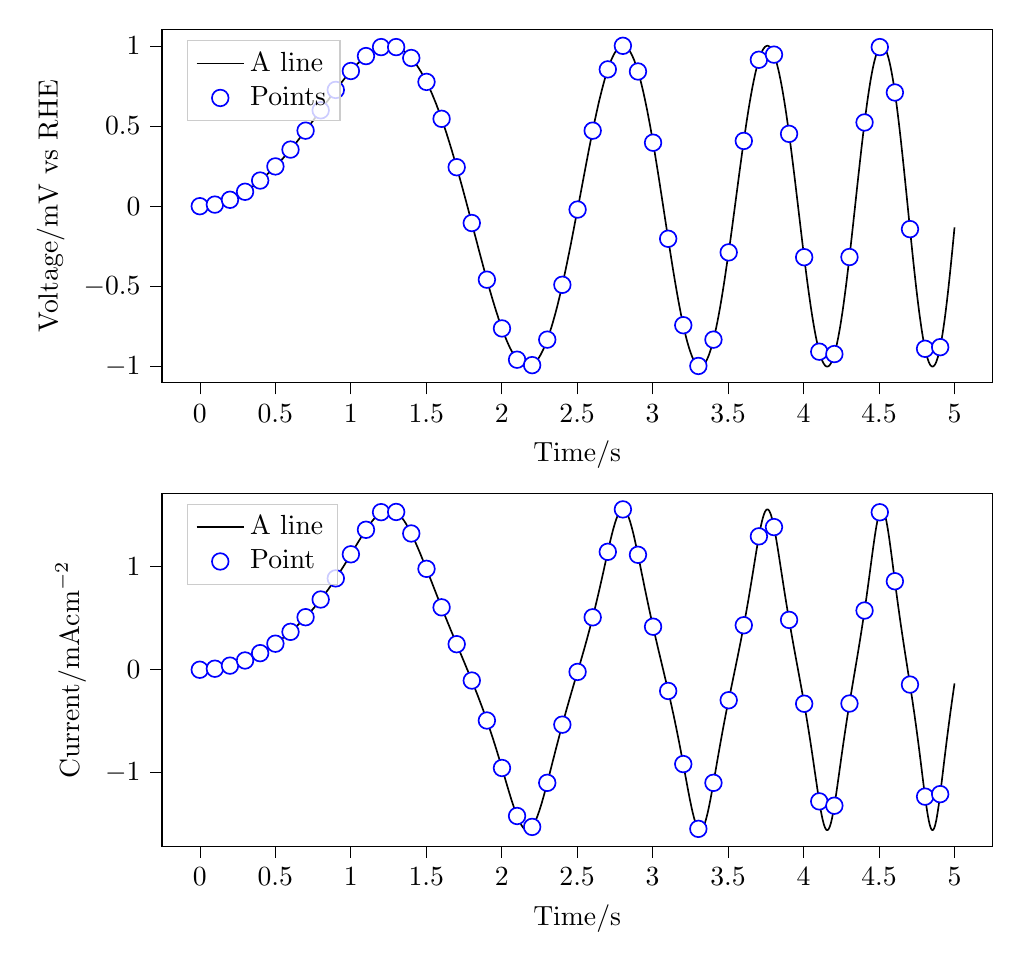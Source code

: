 % This file was created with tikzplotlib v0.10.1.
\begin{tikzpicture}

\definecolor{darkgray176}{RGB}{176,176,176}
\definecolor{lightgray204}{RGB}{204,204,204}

\begin{groupplot}[group style={group size=1 by 2, vertical sep=4em}]
\nextgroupplot[
height=0.5\linewidth,
legend cell align={left},
legend style={
  fill opacity=0.8,
  draw opacity=1,
  text opacity=1,
  at={(0.03,0.97)},
  anchor=north west,
  draw=lightgray204
},
tick align=outside,
tick pos=left,
width=1.0\linewidth,
x grid style={darkgray176},
xlabel={Time/s},
xmin=-0.25, xmax=5.25,
xtick style={color=black},
y grid style={darkgray176},
ylabel={Voltage/mV vs RHE},
ymin=-1.1, ymax=1.1,
ytick style={color=black}
]
\addplot [semithick, black]
table {%
0 0
0.005 2.505e-05
0.01 0.0
0.015 0.0
0.02 0.0
0.025 0.001
0.03 0.001
0.035 0.001
0.04 0.002
0.045 0.002
0.05 0.003
0.055 0.003
0.06 0.004
0.065 0.004
0.07 0.005
0.075 0.006
0.08 0.006
0.085 0.007
0.09 0.008
0.095 0.009
0.1 0.01
0.105 0.011
0.11 0.012
0.115 0.013
0.12 0.014
0.125 0.016
0.13 0.017
0.135 0.018
0.14 0.02
0.145 0.021
0.15 0.023
0.155 0.024
0.16 0.026
0.165 0.027
0.17 0.029
0.175 0.031
0.18 0.032
0.185 0.034
0.19 0.036
0.195 0.038
0.2 0.04
0.205 0.042
0.21 0.044
0.215 0.046
0.22 0.048
0.225 0.051
0.23 0.053
0.235 0.055
0.24 0.058
0.245 0.06
0.25 0.063
0.255 0.065
0.26 0.068
0.265 0.07
0.27 0.073
0.275 0.076
0.28 0.078
0.285 0.081
0.29 0.084
0.295 0.087
0.3 0.09
0.305 0.093
0.31 0.096
0.315 0.099
0.32 0.102
0.325 0.106
0.33 0.109
0.335 0.112
0.34 0.116
0.345 0.119
0.35 0.122
0.355 0.126
0.36 0.129
0.365 0.133
0.37 0.137
0.375 0.14
0.38 0.144
0.385 0.148
0.39 0.152
0.395 0.156
0.4 0.16
0.405 0.164
0.41 0.168
0.415 0.172
0.42 0.176
0.425 0.18
0.43 0.184
0.435 0.188
0.44 0.193
0.445 0.197
0.45 0.202
0.455 0.206
0.46 0.21
0.465 0.215
0.47 0.22
0.475 0.224
0.48 0.229
0.485 0.234
0.49 0.238
0.495 0.243
0.501 0.248
0.506 0.253
0.511 0.258
0.516 0.263
0.521 0.268
0.526 0.273
0.531 0.278
0.536 0.283
0.541 0.288
0.546 0.293
0.551 0.298
0.556 0.304
0.561 0.309
0.566 0.314
0.571 0.32
0.576 0.325
0.581 0.331
0.586 0.336
0.591 0.342
0.596 0.347
0.601 0.353
0.606 0.359
0.611 0.364
0.616 0.37
0.621 0.376
0.626 0.381
0.631 0.387
0.636 0.393
0.641 0.399
0.646 0.405
0.651 0.411
0.656 0.417
0.661 0.423
0.666 0.429
0.671 0.435
0.676 0.441
0.681 0.447
0.686 0.453
0.691 0.459
0.696 0.465
0.701 0.471
0.706 0.478
0.711 0.484
0.716 0.49
0.721 0.496
0.726 0.503
0.731 0.509
0.736 0.515
0.741 0.522
0.746 0.528
0.751 0.534
0.756 0.541
0.761 0.547
0.766 0.553
0.771 0.56
0.776 0.566
0.781 0.573
0.786 0.579
0.791 0.585
0.796 0.592
0.801 0.598
0.806 0.605
0.811 0.611
0.816 0.617
0.821 0.624
0.826 0.63
0.831 0.637
0.836 0.643
0.841 0.65
0.846 0.656
0.851 0.662
0.856 0.669
0.861 0.675
0.866 0.681
0.871 0.688
0.876 0.694
0.881 0.7
0.886 0.707
0.891 0.713
0.896 0.719
0.901 0.725
0.906 0.732
0.911 0.738
0.916 0.744
0.921 0.75
0.926 0.756
0.931 0.762
0.936 0.768
0.941 0.774
0.946 0.78
0.951 0.786
0.956 0.792
0.961 0.798
0.966 0.803
0.971 0.809
0.976 0.815
0.981 0.821
0.986 0.826
0.991 0.832
0.996 0.837
1.001 0.843
1.006 0.848
1.011 0.853
1.016 0.858
1.021 0.864
1.026 0.869
1.031 0.874
1.036 0.879
1.041 0.884
1.046 0.889
1.051 0.893
1.056 0.898
1.061 0.903
1.066 0.907
1.071 0.912
1.076 0.916
1.081 0.92
1.086 0.924
1.091 0.929
1.096 0.933
1.101 0.936
1.106 0.94
1.111 0.944
1.116 0.948
1.121 0.951
1.126 0.955
1.131 0.958
1.136 0.961
1.141 0.964
1.146 0.967
1.151 0.97
1.156 0.973
1.161 0.975
1.166 0.978
1.171 0.98
1.176 0.982
1.181 0.985
1.186 0.987
1.191 0.988
1.196 0.99
1.201 0.992
1.206 0.993
1.211 0.995
1.216 0.996
1.221 0.997
1.226 0.998
1.231 0.998
1.236 0.999
1.241 1.0
1.246 1.0
1.251 1.0
1.256 1.0
1.261 1.0
1.266 0.999
1.271 0.999
1.276 0.998
1.281 0.997
1.286 0.996
1.291 0.995
1.296 0.994
1.301 0.992
1.306 0.991
1.311 0.989
1.316 0.987
1.321 0.985
1.326 0.982
1.331 0.98
1.336 0.977
1.341 0.974
1.346 0.971
1.351 0.968
1.356 0.964
1.361 0.96
1.366 0.956
1.371 0.952
1.376 0.948
1.381 0.944
1.386 0.939
1.391 0.934
1.396 0.929
1.401 0.924
1.406 0.918
1.411 0.913
1.416 0.907
1.421 0.901
1.426 0.894
1.431 0.888
1.436 0.881
1.441 0.874
1.446 0.867
1.451 0.86
1.456 0.852
1.461 0.845
1.466 0.837
1.471 0.828
1.476 0.82
1.481 0.812
1.486 0.803
1.491 0.794
1.496 0.785
1.502 0.775
1.507 0.766
1.512 0.756
1.517 0.746
1.522 0.736
1.527 0.725
1.532 0.715
1.537 0.704
1.542 0.693
1.547 0.681
1.552 0.67
1.557 0.658
1.562 0.647
1.567 0.635
1.572 0.622
1.577 0.61
1.582 0.597
1.587 0.585
1.592 0.572
1.597 0.558
1.602 0.545
1.607 0.532
1.612 0.518
1.617 0.504
1.622 0.49
1.627 0.476
1.632 0.461
1.637 0.447
1.642 0.432
1.647 0.417
1.652 0.402
1.657 0.387
1.662 0.371
1.667 0.356
1.672 0.34
1.677 0.324
1.682 0.308
1.687 0.292
1.692 0.276
1.697 0.26
1.702 0.243
1.707 0.227
1.712 0.21
1.717 0.193
1.722 0.176
1.727 0.159
1.732 0.142
1.737 0.125
1.742 0.108
1.747 0.09
1.752 0.073
1.757 0.055
1.762 0.038
1.767 0.02
1.772 0.002
1.777 -0.015
1.782 -0.033
1.787 -0.051
1.792 -0.069
1.797 -0.087
1.802 -0.105
1.807 -0.123
1.812 -0.141
1.817 -0.159
1.822 -0.177
1.827 -0.194
1.832 -0.212
1.837 -0.23
1.842 -0.248
1.847 -0.266
1.852 -0.284
1.857 -0.302
1.862 -0.319
1.867 -0.337
1.872 -0.354
1.877 -0.372
1.882 -0.389
1.887 -0.407
1.892 -0.424
1.897 -0.441
1.902 -0.458
1.907 -0.475
1.912 -0.492
1.917 -0.508
1.922 -0.525
1.927 -0.541
1.932 -0.557
1.937 -0.573
1.942 -0.589
1.947 -0.604
1.952 -0.62
1.957 -0.635
1.962 -0.65
1.967 -0.665
1.972 -0.679
1.977 -0.694
1.982 -0.708
1.987 -0.722
1.992 -0.736
1.997 -0.749
2.002 -0.762
2.007 -0.775
2.012 -0.787
2.017 -0.8
2.022 -0.812
2.027 -0.823
2.032 -0.835
2.037 -0.846
2.042 -0.856
2.047 -0.867
2.052 -0.877
2.057 -0.887
2.062 -0.896
2.067 -0.905
2.072 -0.914
2.077 -0.922
2.082 -0.93
2.087 -0.937
2.092 -0.944
2.097 -0.951
2.102 -0.957
2.107 -0.963
2.112 -0.969
2.117 -0.974
2.122 -0.978
2.127 -0.982
2.132 -0.986
2.137 -0.99
2.142 -0.992
2.147 -0.995
2.152 -0.997
2.157 -0.998
2.162 -0.999
2.167 -1.0
2.172 -1.0
2.177 -1.0
2.182 -0.999
2.187 -0.997
2.192 -0.996
2.197 -0.993
2.202 -0.991
2.207 -0.987
2.212 -0.984
2.217 -0.979
2.222 -0.975
2.227 -0.969
2.232 -0.964
2.237 -0.957
2.242 -0.951
2.247 -0.944
2.252 -0.936
2.257 -0.928
2.262 -0.919
2.267 -0.91
2.272 -0.9
2.277 -0.89
2.282 -0.879
2.287 -0.868
2.292 -0.857
2.297 -0.844
2.302 -0.832
2.307 -0.819
2.312 -0.805
2.317 -0.791
2.322 -0.777
2.327 -0.762
2.332 -0.747
2.337 -0.731
2.342 -0.715
2.347 -0.698
2.352 -0.681
2.357 -0.664
2.362 -0.646
2.367 -0.628
2.372 -0.609
2.377 -0.59
2.382 -0.571
2.387 -0.551
2.392 -0.531
2.397 -0.51
2.402 -0.49
2.407 -0.468
2.412 -0.447
2.417 -0.425
2.422 -0.403
2.427 -0.381
2.432 -0.358
2.437 -0.335
2.442 -0.312
2.447 -0.289
2.452 -0.265
2.457 -0.242
2.462 -0.218
2.467 -0.194
2.472 -0.169
2.477 -0.145
2.482 -0.12
2.487 -0.095
2.492 -0.071
2.497 -0.046
2.503 -0.021
2.508 0.004
2.513 0.03
2.518 0.055
2.523 0.08
2.528 0.105
2.533 0.13
2.538 0.155
2.543 0.18
2.548 0.205
2.553 0.23
2.558 0.255
2.563 0.28
2.568 0.304
2.573 0.329
2.578 0.353
2.583 0.377
2.588 0.401
2.593 0.424
2.598 0.448
2.603 0.471
2.608 0.494
2.613 0.516
2.618 0.539
2.623 0.56
2.628 0.582
2.633 0.603
2.638 0.624
2.643 0.645
2.648 0.665
2.653 0.684
2.658 0.703
2.663 0.722
2.668 0.74
2.673 0.758
2.678 0.775
2.683 0.792
2.688 0.808
2.693 0.823
2.698 0.838
2.703 0.853
2.708 0.867
2.713 0.88
2.718 0.892
2.723 0.904
2.728 0.916
2.733 0.926
2.738 0.936
2.743 0.946
2.748 0.954
2.753 0.962
2.758 0.969
2.763 0.976
2.768 0.981
2.773 0.986
2.778 0.991
2.783 0.994
2.788 0.997
2.793 0.999
2.798 1.0
2.803 1.0
2.808 1.0
2.813 0.998
2.818 0.996
2.823 0.993
2.828 0.99
2.833 0.985
2.838 0.98
2.843 0.974
2.848 0.967
2.853 0.96
2.858 0.951
2.863 0.942
2.868 0.932
2.873 0.921
2.878 0.91
2.883 0.897
2.888 0.884
2.893 0.87
2.898 0.856
2.903 0.84
2.908 0.824
2.913 0.807
2.918 0.79
2.923 0.772
2.928 0.753
2.933 0.733
2.938 0.713
2.943 0.692
2.948 0.67
2.953 0.648
2.958 0.625
2.963 0.602
2.968 0.578
2.973 0.553
2.978 0.528
2.983 0.503
2.988 0.477
2.993 0.45
2.998 0.423
3.003 0.396
3.008 0.368
3.013 0.34
3.018 0.311
3.023 0.282
3.028 0.253
3.033 0.224
3.038 0.194
3.043 0.164
3.048 0.134
3.053 0.103
3.058 0.073
3.063 0.042
3.068 0.012
3.073 -0.019
3.078 -0.05
3.083 -0.081
3.088 -0.111
3.093 -0.142
3.098 -0.173
3.103 -0.203
3.108 -0.233
3.113 -0.264
3.118 -0.293
3.123 -0.323
3.128 -0.353
3.133 -0.382
3.138 -0.411
3.143 -0.439
3.148 -0.467
3.153 -0.495
3.158 -0.522
3.163 -0.549
3.168 -0.575
3.173 -0.601
3.178 -0.626
3.183 -0.65
3.188 -0.674
3.193 -0.697
3.198 -0.72
3.203 -0.742
3.208 -0.763
3.213 -0.783
3.218 -0.803
3.223 -0.822
3.228 -0.84
3.233 -0.857
3.238 -0.873
3.243 -0.888
3.248 -0.903
3.253 -0.916
3.258 -0.929
3.263 -0.941
3.268 -0.951
3.273 -0.961
3.278 -0.969
3.283 -0.977
3.288 -0.983
3.293 -0.989
3.298 -0.993
3.303 -0.996
3.308 -0.999
3.313 -1.0
3.318 -1.0
3.323 -0.999
3.328 -0.997
3.333 -0.993
3.338 -0.989
3.343 -0.983
3.348 -0.977
3.353 -0.969
3.358 -0.96
3.363 -0.95
3.368 -0.939
3.373 -0.927
3.378 -0.914
3.383 -0.9
3.388 -0.884
3.393 -0.868
3.398 -0.851
3.403 -0.832
3.408 -0.813
3.413 -0.793
3.418 -0.771
3.423 -0.749
3.428 -0.726
3.433 -0.702
3.438 -0.677
3.443 -0.651
3.448 -0.625
3.453 -0.597
3.458 -0.569
3.463 -0.54
3.468 -0.511
3.473 -0.481
3.478 -0.45
3.483 -0.418
3.488 -0.386
3.493 -0.354
3.498 -0.321
3.504 -0.288
3.509 -0.254
3.514 -0.22
3.519 -0.185
3.524 -0.151
3.529 -0.116
3.534 -0.08
3.539 -0.045
3.544 -0.01
3.549 0.026
3.554 0.061
3.559 0.097
3.564 0.132
3.569 0.168
3.574 0.203
3.579 0.238
3.584 0.272
3.589 0.307
3.594 0.341
3.599 0.374
3.604 0.407
3.609 0.44
3.614 0.472
3.619 0.504
3.624 0.535
3.629 0.565
3.634 0.595
3.639 0.624
3.644 0.652
3.649 0.679
3.654 0.705
3.659 0.731
3.664 0.755
3.669 0.779
3.674 0.801
3.679 0.823
3.684 0.843
3.689 0.862
3.694 0.881
3.699 0.897
3.704 0.913
3.709 0.928
3.714 0.941
3.719 0.953
3.724 0.963
3.729 0.973
3.734 0.981
3.739 0.987
3.744 0.993
3.749 0.996
3.754 0.999
3.759 1.0
3.764 1.0
3.769 0.998
3.774 0.995
3.779 0.99
3.784 0.984
3.789 0.976
3.794 0.967
3.799 0.957
3.804 0.945
3.809 0.932
3.814 0.918
3.819 0.902
3.824 0.885
3.829 0.866
3.834 0.847
3.839 0.826
3.844 0.803
3.849 0.78
3.854 0.755
3.859 0.729
3.864 0.702
3.869 0.674
3.874 0.645
3.879 0.615
3.884 0.584
3.889 0.552
3.894 0.519
3.899 0.485
3.904 0.451
3.909 0.415
3.914 0.379
3.919 0.343
3.924 0.306
3.929 0.268
3.934 0.23
3.939 0.192
3.944 0.153
3.949 0.114
3.954 0.074
3.959 0.035
3.964 -0.005
3.969 -0.045
3.974 -0.084
3.979 -0.124
3.984 -0.163
3.989 -0.203
3.994 -0.242
3.999 -0.28
4.004 -0.318
4.009 -0.356
4.014 -0.393
4.019 -0.43
4.024 -0.466
4.029 -0.501
4.034 -0.536
4.039 -0.569
4.044 -0.602
4.049 -0.634
4.054 -0.665
4.059 -0.695
4.064 -0.723
4.069 -0.751
4.074 -0.777
4.079 -0.802
4.084 -0.826
4.089 -0.848
4.094 -0.869
4.099 -0.889
4.104 -0.907
4.109 -0.923
4.114 -0.938
4.119 -0.952
4.124 -0.964
4.129 -0.974
4.134 -0.982
4.139 -0.989
4.144 -0.995
4.149 -0.998
4.154 -1.0
4.159 -1.0
4.164 -0.998
4.169 -0.995
4.174 -0.99
4.179 -0.983
4.184 -0.974
4.189 -0.964
4.194 -0.952
4.199 -0.938
4.204 -0.922
4.209 -0.905
4.214 -0.887
4.219 -0.866
4.224 -0.844
4.229 -0.821
4.234 -0.796
4.239 -0.77
4.244 -0.742
4.249 -0.713
4.254 -0.682
4.259 -0.651
4.264 -0.618
4.269 -0.583
4.274 -0.548
4.279 -0.512
4.284 -0.475
4.289 -0.436
4.294 -0.397
4.299 -0.357
4.304 -0.317
4.309 -0.276
4.314 -0.234
4.319 -0.192
4.324 -0.149
4.329 -0.106
4.334 -0.063
4.339 -0.02
4.344 0.024
4.349 0.067
4.354 0.111
4.359 0.154
4.364 0.197
4.369 0.239
4.374 0.282
4.379 0.323
4.384 0.365
4.389 0.405
4.394 0.445
4.399 0.484
4.404 0.522
4.409 0.559
4.414 0.595
4.419 0.63
4.424 0.664
4.429 0.696
4.434 0.727
4.439 0.757
4.444 0.786
4.449 0.812
4.454 0.837
4.459 0.861
4.464 0.883
4.469 0.903
4.474 0.921
4.479 0.938
4.484 0.952
4.489 0.965
4.494 0.976
4.499 0.985
4.505 0.992
4.51 0.996
4.515 0.999
4.52 1.0
4.525 0.999
4.53 0.995
4.535 0.99
4.54 0.983
4.545 0.973
4.55 0.962
4.555 0.948
4.56 0.933
4.565 0.915
4.57 0.896
4.575 0.875
4.58 0.851
4.585 0.826
4.59 0.8
4.595 0.771
4.6 0.741
4.605 0.709
4.61 0.676
4.615 0.642
4.62 0.605
4.625 0.568
4.63 0.529
4.635 0.489
4.64 0.448
4.645 0.406
4.65 0.363
4.655 0.32
4.66 0.275
4.665 0.23
4.67 0.184
4.675 0.138
4.68 0.092
4.685 0.045
4.69 -0.002
4.695 -0.049
4.7 -0.096
4.705 -0.143
4.71 -0.189
4.715 -0.235
4.72 -0.281
4.725 -0.326
4.73 -0.37
4.735 -0.414
4.74 -0.456
4.745 -0.498
4.75 -0.539
4.755 -0.578
4.76 -0.616
4.765 -0.653
4.77 -0.689
4.775 -0.722
4.78 -0.755
4.785 -0.785
4.79 -0.814
4.795 -0.841
4.8 -0.866
4.805 -0.889
4.81 -0.91
4.815 -0.929
4.82 -0.946
4.825 -0.96
4.83 -0.973
4.835 -0.983
4.84 -0.991
4.845 -0.996
4.85 -0.999
4.855 -1.0
4.86 -0.998
4.865 -0.994
4.87 -0.988
4.875 -0.98
4.88 -0.969
4.885 -0.955
4.89 -0.94
4.895 -0.922
4.9 -0.902
4.905 -0.879
4.91 -0.855
4.915 -0.828
4.92 -0.8
4.925 -0.769
4.93 -0.737
4.935 -0.703
4.94 -0.667
4.945 -0.629
4.95 -0.59
4.955 -0.549
4.96 -0.507
4.965 -0.463
4.97 -0.419
4.975 -0.373
4.98 -0.326
4.985 -0.279
4.99 -0.231
4.995 -0.182
5 -0.132
};
\addlegendentry{A line}
\addplot [semithick, blue, mark=*, mark size=3, mark options={solid,fill=white}, only marks]
table {%
0 0
0.1 0.01
0.2 0.04
0.3 0.09
0.4 0.16
0.501 0.248
0.601 0.353
0.701 0.471
0.801 0.598
0.901 0.725
1.001 0.843
1.101 0.936
1.201 0.992
1.301 0.992
1.401 0.924
1.502 0.775
1.602 0.545
1.702 0.243
1.802 -0.105
1.902 -0.458
2.002 -0.762
2.102 -0.957
2.202 -0.991
2.302 -0.832
2.402 -0.49
2.503 -0.021
2.603 0.471
2.703 0.853
2.803 1.0
2.903 0.84
3.003 0.396
3.103 -0.203
3.203 -0.742
3.303 -0.996
3.403 -0.832
3.504 -0.288
3.604 0.407
3.704 0.913
3.804 0.945
3.904 0.451
4.004 -0.318
4.104 -0.907
4.204 -0.922
4.304 -0.317
4.404 0.522
4.505 0.992
4.605 0.709
4.705 -0.143
4.805 -0.889
4.905 -0.879
};
\addlegendentry{Points}

\nextgroupplot[
height=0.5\linewidth,
legend cell align={left},
legend style={
  fill opacity=0.8,
  draw opacity=1,
  text opacity=1,
  at={(0.03,0.97)},
  anchor=north west,
  draw=lightgray204
},
tick align=outside,
tick pos=left,
width=1.0\linewidth,
x grid style={darkgray176},
xlabel={Time/s},
xmin=-0.25, xmax=5.25,
xtick style={color=black},
y grid style={darkgray176},
ylabel={Current/mAcm\(\displaystyle ^{-2}\)},
ymin=-1.713, ymax=1.713,
ytick style={color=black}
]
\addplot [semithick, black]
table {%
0 0
0.005 2.505e-05
0.01 0.0
0.015 0.0
0.02 0.0
0.025 0.001
0.03 0.001
0.035 0.001
0.04 0.002
0.045 0.002
0.05 0.003
0.055 0.003
0.06 0.004
0.065 0.004
0.07 0.005
0.075 0.006
0.08 0.006
0.085 0.007
0.09 0.008
0.095 0.009
0.1 0.01
0.105 0.011
0.11 0.012
0.115 0.013
0.12 0.014
0.125 0.016
0.13 0.017
0.135 0.018
0.14 0.02
0.145 0.021
0.15 0.023
0.155 0.024
0.16 0.026
0.165 0.027
0.17 0.029
0.175 0.031
0.18 0.032
0.185 0.034
0.19 0.036
0.195 0.038
0.2 0.04
0.205 0.042
0.21 0.044
0.215 0.046
0.22 0.049
0.225 0.051
0.23 0.053
0.235 0.055
0.24 0.058
0.245 0.06
0.25 0.063
0.255 0.065
0.26 0.068
0.265 0.07
0.27 0.073
0.275 0.076
0.28 0.079
0.285 0.081
0.29 0.084
0.295 0.087
0.3 0.09
0.305 0.093
0.31 0.096
0.315 0.1
0.32 0.103
0.325 0.106
0.33 0.109
0.335 0.113
0.34 0.116
0.345 0.12
0.35 0.123
0.355 0.127
0.36 0.13
0.365 0.134
0.37 0.138
0.375 0.141
0.38 0.145
0.385 0.149
0.39 0.153
0.395 0.157
0.4 0.161
0.405 0.165
0.41 0.169
0.415 0.173
0.42 0.178
0.425 0.182
0.43 0.186
0.435 0.191
0.44 0.195
0.445 0.2
0.45 0.204
0.455 0.209
0.46 0.214
0.465 0.218
0.47 0.223
0.475 0.228
0.48 0.233
0.485 0.238
0.49 0.243
0.495 0.248
0.501 0.253
0.506 0.258
0.511 0.264
0.516 0.269
0.521 0.274
0.526 0.28
0.531 0.285
0.536 0.291
0.541 0.296
0.546 0.302
0.551 0.308
0.556 0.313
0.561 0.319
0.566 0.325
0.571 0.331
0.576 0.337
0.581 0.343
0.586 0.35
0.591 0.356
0.596 0.362
0.601 0.368
0.606 0.375
0.611 0.381
0.616 0.388
0.621 0.394
0.626 0.401
0.631 0.408
0.636 0.415
0.641 0.422
0.646 0.429
0.651 0.436
0.656 0.443
0.661 0.45
0.666 0.457
0.671 0.464
0.676 0.472
0.681 0.479
0.686 0.487
0.691 0.494
0.696 0.502
0.701 0.51
0.706 0.518
0.711 0.526
0.716 0.534
0.721 0.542
0.726 0.55
0.731 0.558
0.736 0.566
0.741 0.575
0.746 0.583
0.751 0.592
0.756 0.6
0.761 0.609
0.766 0.618
0.771 0.627
0.776 0.636
0.781 0.645
0.786 0.654
0.791 0.663
0.796 0.672
0.801 0.682
0.806 0.691
0.811 0.701
0.816 0.71
0.821 0.72
0.826 0.73
0.831 0.74
0.836 0.749
0.841 0.76
0.846 0.77
0.851 0.78
0.856 0.79
0.861 0.801
0.866 0.811
0.871 0.822
0.876 0.832
0.881 0.843
0.886 0.854
0.891 0.865
0.896 0.876
0.901 0.887
0.906 0.898
0.911 0.909
0.916 0.92
0.921 0.932
0.926 0.943
0.931 0.955
0.936 0.966
0.941 0.978
0.946 0.989
0.951 1.001
0.956 1.013
0.961 1.025
0.966 1.037
0.971 1.049
0.976 1.061
0.981 1.073
0.986 1.085
0.991 1.097
0.996 1.109
1.001 1.121
1.006 1.134
1.011 1.146
1.016 1.158
1.021 1.17
1.026 1.182
1.031 1.195
1.036 1.207
1.041 1.219
1.046 1.231
1.051 1.243
1.056 1.255
1.061 1.267
1.066 1.279
1.071 1.291
1.076 1.302
1.081 1.314
1.086 1.325
1.091 1.337
1.096 1.348
1.101 1.359
1.106 1.37
1.111 1.381
1.116 1.391
1.121 1.402
1.126 1.412
1.131 1.422
1.136 1.432
1.141 1.441
1.146 1.45
1.151 1.459
1.156 1.468
1.161 1.476
1.166 1.484
1.171 1.492
1.176 1.499
1.181 1.506
1.186 1.513
1.191 1.519
1.196 1.524
1.201 1.53
1.206 1.535
1.211 1.539
1.216 1.543
1.221 1.547
1.226 1.55
1.231 1.552
1.236 1.554
1.241 1.556
1.246 1.557
1.251 1.557
1.256 1.557
1.261 1.557
1.266 1.556
1.271 1.554
1.276 1.552
1.281 1.549
1.286 1.545
1.291 1.542
1.296 1.537
1.301 1.532
1.306 1.526
1.311 1.52
1.316 1.514
1.321 1.506
1.326 1.498
1.331 1.49
1.336 1.481
1.341 1.472
1.346 1.462
1.351 1.452
1.356 1.441
1.361 1.429
1.366 1.418
1.371 1.405
1.376 1.393
1.381 1.38
1.386 1.366
1.391 1.352
1.396 1.338
1.401 1.323
1.406 1.308
1.411 1.293
1.416 1.278
1.421 1.262
1.426 1.246
1.431 1.229
1.436 1.212
1.441 1.196
1.446 1.178
1.451 1.161
1.456 1.144
1.461 1.126
1.466 1.108
1.471 1.09
1.476 1.072
1.481 1.054
1.486 1.035
1.491 1.017
1.496 0.998
1.502 0.98
1.507 0.961
1.512 0.943
1.517 0.924
1.522 0.905
1.527 0.886
1.532 0.867
1.537 0.849
1.542 0.83
1.547 0.811
1.552 0.792
1.557 0.774
1.562 0.755
1.567 0.736
1.572 0.717
1.577 0.699
1.582 0.68
1.587 0.662
1.592 0.643
1.597 0.625
1.602 0.606
1.607 0.588
1.612 0.57
1.617 0.551
1.622 0.533
1.627 0.515
1.632 0.497
1.637 0.479
1.642 0.461
1.647 0.443
1.652 0.425
1.657 0.407
1.662 0.389
1.667 0.372
1.672 0.354
1.677 0.336
1.682 0.319
1.687 0.301
1.692 0.283
1.697 0.266
1.702 0.248
1.707 0.231
1.712 0.213
1.717 0.196
1.722 0.178
1.727 0.161
1.732 0.143
1.737 0.126
1.742 0.108
1.747 0.091
1.752 0.073
1.757 0.055
1.762 0.038
1.767 0.02
1.772 0.002
1.777 -0.015
1.782 -0.033
1.787 -0.051
1.792 -0.069
1.797 -0.087
1.802 -0.105
1.807 -0.123
1.812 -0.142
1.817 -0.16
1.822 -0.178
1.827 -0.197
1.832 -0.216
1.837 -0.234
1.842 -0.253
1.847 -0.272
1.852 -0.292
1.857 -0.311
1.862 -0.331
1.867 -0.35
1.872 -0.37
1.877 -0.39
1.882 -0.41
1.887 -0.431
1.892 -0.451
1.897 -0.472
1.902 -0.493
1.907 -0.514
1.912 -0.535
1.917 -0.557
1.922 -0.579
1.927 -0.601
1.932 -0.623
1.937 -0.645
1.942 -0.668
1.947 -0.691
1.952 -0.714
1.957 -0.737
1.962 -0.76
1.967 -0.784
1.972 -0.808
1.977 -0.832
1.982 -0.856
1.987 -0.88
1.992 -0.905
1.997 -0.93
2.002 -0.954
2.007 -0.979
2.012 -1.004
2.017 -1.029
2.022 -1.054
2.027 -1.079
2.032 -1.104
2.037 -1.129
2.042 -1.153
2.047 -1.178
2.052 -1.202
2.057 -1.226
2.062 -1.25
2.067 -1.273
2.072 -1.296
2.077 -1.318
2.082 -1.34
2.087 -1.361
2.092 -1.381
2.097 -1.401
2.102 -1.42
2.107 -1.438
2.112 -1.455
2.117 -1.471
2.122 -1.485
2.127 -1.499
2.132 -1.511
2.137 -1.522
2.142 -1.532
2.147 -1.54
2.152 -1.546
2.157 -1.551
2.162 -1.555
2.167 -1.557
2.172 -1.557
2.177 -1.556
2.182 -1.553
2.187 -1.549
2.192 -1.543
2.197 -1.535
2.202 -1.526
2.207 -1.515
2.212 -1.503
2.217 -1.489
2.222 -1.474
2.227 -1.457
2.232 -1.439
2.237 -1.421
2.242 -1.4
2.247 -1.379
2.252 -1.357
2.257 -1.334
2.262 -1.31
2.267 -1.286
2.272 -1.26
2.277 -1.234
2.282 -1.208
2.287 -1.181
2.292 -1.154
2.297 -1.126
2.302 -1.098
2.307 -1.069
2.312 -1.041
2.317 -1.012
2.322 -0.983
2.327 -0.955
2.332 -0.926
2.337 -0.897
2.342 -0.868
2.347 -0.84
2.352 -0.811
2.357 -0.782
2.362 -0.754
2.367 -0.726
2.372 -0.698
2.377 -0.67
2.382 -0.642
2.387 -0.614
2.392 -0.587
2.397 -0.56
2.402 -0.533
2.407 -0.506
2.412 -0.479
2.417 -0.453
2.422 -0.427
2.427 -0.4
2.432 -0.374
2.437 -0.349
2.442 -0.323
2.447 -0.297
2.452 -0.272
2.457 -0.246
2.462 -0.221
2.467 -0.196
2.472 -0.171
2.477 -0.146
2.482 -0.121
2.487 -0.096
2.492 -0.071
2.497 -0.046
2.503 -0.021
2.508 0.004
2.513 0.03
2.518 0.055
2.523 0.08
2.528 0.105
2.533 0.131
2.538 0.157
2.543 0.182
2.548 0.208
2.553 0.234
2.558 0.261
2.563 0.287
2.568 0.314
2.573 0.341
2.578 0.368
2.583 0.396
2.588 0.424
2.593 0.452
2.598 0.48
2.603 0.509
2.608 0.538
2.613 0.568
2.618 0.597
2.623 0.628
2.628 0.658
2.633 0.689
2.638 0.72
2.643 0.752
2.648 0.783
2.653 0.815
2.658 0.848
2.663 0.88
2.668 0.913
2.673 0.946
2.678 0.979
2.683 1.013
2.688 1.046
2.693 1.079
2.698 1.112
2.703 1.145
2.708 1.177
2.713 1.209
2.718 1.241
2.723 1.272
2.728 1.302
2.733 1.331
2.738 1.359
2.743 1.385
2.748 1.411
2.753 1.435
2.758 1.457
2.763 1.477
2.768 1.495
2.773 1.511
2.778 1.525
2.783 1.537
2.788 1.546
2.793 1.552
2.798 1.556
2.803 1.557
2.808 1.556
2.813 1.552
2.818 1.545
2.823 1.535
2.828 1.523
2.833 1.509
2.838 1.492
2.843 1.472
2.848 1.451
2.853 1.428
2.858 1.402
2.863 1.375
2.868 1.347
2.873 1.317
2.878 1.286
2.883 1.253
2.888 1.22
2.893 1.186
2.898 1.152
2.903 1.116
2.908 1.081
2.913 1.045
2.918 1.009
2.923 0.973
2.928 0.936
2.933 0.9
2.938 0.864
2.943 0.828
2.948 0.792
2.953 0.757
2.958 0.722
2.963 0.687
2.968 0.652
2.973 0.618
2.978 0.583
2.983 0.55
2.988 0.516
2.993 0.483
2.998 0.45
3.003 0.418
3.008 0.385
3.013 0.353
3.018 0.322
3.023 0.29
3.028 0.259
3.033 0.227
3.038 0.196
3.043 0.165
3.048 0.135
3.053 0.104
3.058 0.073
3.063 0.042
3.068 0.012
3.073 -0.019
3.078 -0.05
3.083 -0.081
3.088 -0.112
3.093 -0.143
3.098 -0.174
3.103 -0.206
3.108 -0.238
3.113 -0.27
3.118 -0.302
3.123 -0.335
3.128 -0.368
3.133 -0.402
3.138 -0.435
3.143 -0.47
3.148 -0.504
3.153 -0.54
3.158 -0.575
3.163 -0.611
3.168 -0.648
3.173 -0.685
3.178 -0.723
3.183 -0.761
3.188 -0.799
3.193 -0.838
3.198 -0.877
3.203 -0.916
3.208 -0.956
3.213 -0.996
3.218 -1.036
3.223 -1.075
3.228 -1.115
3.233 -1.154
3.238 -1.193
3.243 -1.231
3.248 -1.268
3.253 -1.303
3.258 -1.338
3.263 -1.371
3.268 -1.402
3.273 -1.431
3.278 -1.457
3.283 -1.481
3.288 -1.502
3.293 -1.52
3.298 -1.534
3.303 -1.545
3.308 -1.553
3.313 -1.557
3.318 -1.557
3.323 -1.553
3.328 -1.546
3.333 -1.535
3.338 -1.52
3.343 -1.502
3.348 -1.481
3.353 -1.456
3.358 -1.429
3.363 -1.399
3.368 -1.367
3.373 -1.333
3.378 -1.297
3.383 -1.259
3.388 -1.221
3.393 -1.181
3.398 -1.14
3.403 -1.098
3.408 -1.057
3.413 -1.014
3.418 -0.972
3.423 -0.93
3.428 -0.887
3.433 -0.845
3.438 -0.804
3.443 -0.762
3.448 -0.721
3.453 -0.68
3.458 -0.64
3.463 -0.6
3.468 -0.56
3.473 -0.521
3.478 -0.483
3.483 -0.445
3.488 -0.407
3.493 -0.37
3.498 -0.333
3.504 -0.296
3.509 -0.26
3.514 -0.223
3.519 -0.187
3.524 -0.152
3.529 -0.116
3.534 -0.081
3.539 -0.045
3.544 -0.01
3.549 0.026
3.554 0.061
3.559 0.097
3.564 0.133
3.569 0.169
3.574 0.205
3.579 0.242
3.584 0.279
3.589 0.317
3.594 0.354
3.599 0.393
3.604 0.432
3.609 0.471
3.614 0.511
3.619 0.551
3.624 0.592
3.629 0.634
3.634 0.676
3.639 0.719
3.644 0.763
3.649 0.807
3.654 0.851
3.659 0.896
3.664 0.941
3.669 0.987
3.674 1.032
3.679 1.078
3.684 1.123
3.689 1.167
3.694 1.211
3.699 1.254
3.704 1.295
3.709 1.334
3.714 1.372
3.719 1.407
3.724 1.439
3.729 1.468
3.734 1.493
3.739 1.515
3.744 1.532
3.749 1.545
3.754 1.554
3.759 1.557
3.764 1.556
3.769 1.55
3.774 1.539
3.779 1.523
3.784 1.504
3.789 1.479
3.794 1.451
3.799 1.42
3.804 1.385
3.809 1.348
3.814 1.308
3.819 1.266
3.824 1.222
3.829 1.177
3.834 1.131
3.839 1.084
3.844 1.036
3.849 0.989
3.854 0.941
3.859 0.894
3.864 0.846
3.869 0.799
3.874 0.752
3.879 0.706
3.884 0.661
3.889 0.616
3.894 0.571
3.899 0.527
3.904 0.484
3.909 0.441
3.914 0.399
3.919 0.357
3.924 0.316
3.929 0.275
3.934 0.234
3.939 0.194
3.944 0.154
3.949 0.114
3.954 0.074
3.959 0.035
3.964 -0.005
3.969 -0.045
3.974 -0.085
3.979 -0.125
3.984 -0.165
3.989 -0.205
3.994 -0.246
3.999 -0.288
4.004 -0.33
4.009 -0.372
4.014 -0.415
4.019 -0.459
4.024 -0.503
4.029 -0.548
4.034 -0.594
4.039 -0.64
4.044 -0.687
4.049 -0.735
4.054 -0.784
4.059 -0.833
4.064 -0.883
4.069 -0.933
4.074 -0.984
4.079 -1.034
4.084 -1.084
4.089 -1.134
4.094 -1.183
4.099 -1.231
4.104 -1.278
4.109 -1.323
4.114 -1.365
4.119 -1.404
4.124 -1.44
4.129 -1.471
4.134 -1.499
4.139 -1.521
4.144 -1.539
4.149 -1.551
4.154 -1.557
4.159 -1.557
4.164 -1.551
4.169 -1.539
4.174 -1.522
4.179 -1.499
4.184 -1.472
4.189 -1.439
4.194 -1.403
4.199 -1.363
4.204 -1.32
4.209 -1.274
4.214 -1.226
4.219 -1.176
4.224 -1.126
4.229 -1.074
4.234 -1.022
4.239 -0.969
4.244 -0.917
4.249 -0.864
4.254 -0.812
4.259 -0.761
4.264 -0.71
4.269 -0.66
4.274 -0.611
4.279 -0.562
4.284 -0.514
4.289 -0.466
4.294 -0.42
4.299 -0.374
4.304 -0.328
4.309 -0.283
4.314 -0.238
4.319 -0.194
4.324 -0.15
4.329 -0.107
4.334 -0.063
4.339 -0.02
4.344 0.024
4.349 0.067
4.354 0.111
4.359 0.155
4.364 0.199
4.369 0.244
4.374 0.289
4.379 0.335
4.384 0.382
4.389 0.429
4.394 0.477
4.399 0.526
4.404 0.575
4.409 0.626
4.414 0.677
4.419 0.729
4.424 0.782
4.429 0.836
4.434 0.89
4.439 0.945
4.444 1.0
4.449 1.055
4.454 1.11
4.459 1.164
4.464 1.217
4.469 1.268
4.474 1.317
4.479 1.363
4.484 1.406
4.489 1.444
4.494 1.478
4.499 1.506
4.505 1.529
4.51 1.545
4.515 1.555
4.52 1.557
4.525 1.553
4.53 1.542
4.535 1.524
4.54 1.499
4.545 1.469
4.55 1.433
4.555 1.393
4.56 1.348
4.565 1.3
4.57 1.249
4.575 1.196
4.58 1.141
4.585 1.086
4.59 1.029
4.595 0.972
4.6 0.915
4.605 0.859
4.61 0.802
4.615 0.747
4.62 0.692
4.625 0.638
4.63 0.585
4.635 0.533
4.64 0.481
4.645 0.43
4.65 0.38
4.655 0.331
4.66 0.282
4.665 0.234
4.67 0.186
4.675 0.139
4.68 0.092
4.685 0.045
4.69 -0.002
4.695 -0.049
4.7 -0.096
4.705 -0.144
4.71 -0.191
4.715 -0.24
4.72 -0.288
4.725 -0.338
4.73 -0.388
4.735 -0.439
4.74 -0.491
4.745 -0.544
4.75 -0.598
4.755 -0.653
4.76 -0.708
4.765 -0.765
4.77 -0.823
4.775 -0.881
4.78 -0.94
4.785 -1.0
4.79 -1.059
4.795 -1.118
4.8 -1.175
4.805 -1.232
4.81 -1.286
4.815 -1.338
4.82 -1.386
4.825 -1.429
4.83 -1.467
4.835 -1.5
4.84 -1.525
4.845 -1.544
4.85 -1.555
4.855 -1.557
4.86 -1.552
4.865 -1.539
4.87 -1.518
4.875 -1.49
4.88 -1.455
4.885 -1.414
4.89 -1.368
4.895 -1.318
4.9 -1.265
4.905 -1.208
4.91 -1.15
4.915 -1.09
4.92 -1.029
4.925 -0.968
4.93 -0.907
4.935 -0.847
4.94 -0.787
4.945 -0.728
4.95 -0.669
4.955 -0.612
4.96 -0.555
4.965 -0.5
4.97 -0.445
4.975 -0.391
4.98 -0.339
4.985 -0.286
4.99 -0.235
4.995 -0.184
5 -0.133
};
\addlegendentry{A line}
\addplot [semithick, blue, mark=*, mark size=3, mark options={solid,fill=white}, only marks]
table {%
0 0
0.1 0.01
0.2 0.04
0.3 0.09
0.4 0.161
0.501 0.253
0.601 0.368
0.701 0.51
0.801 0.682
0.901 0.887
1.001 1.121
1.101 1.359
1.201 1.53
1.301 1.532
1.401 1.323
1.502 0.98
1.602 0.606
1.702 0.248
1.802 -0.105
1.902 -0.493
2.002 -0.954
2.102 -1.42
2.202 -1.526
2.302 -1.098
2.402 -0.533
2.503 -0.021
2.603 0.509
2.703 1.145
2.803 1.557
2.903 1.116
3.003 0.418
3.103 -0.206
3.203 -0.916
3.303 -1.545
3.403 -1.098
3.504 -0.296
3.604 0.432
3.704 1.295
3.804 1.385
3.904 0.484
4.004 -0.33
4.104 -1.278
4.204 -1.32
4.304 -0.328
4.404 0.575
4.505 1.529
4.605 0.859
4.705 -0.144
4.805 -1.232
4.905 -1.208
};
\addlegendentry{Point}
\end{groupplot}

\end{tikzpicture}
